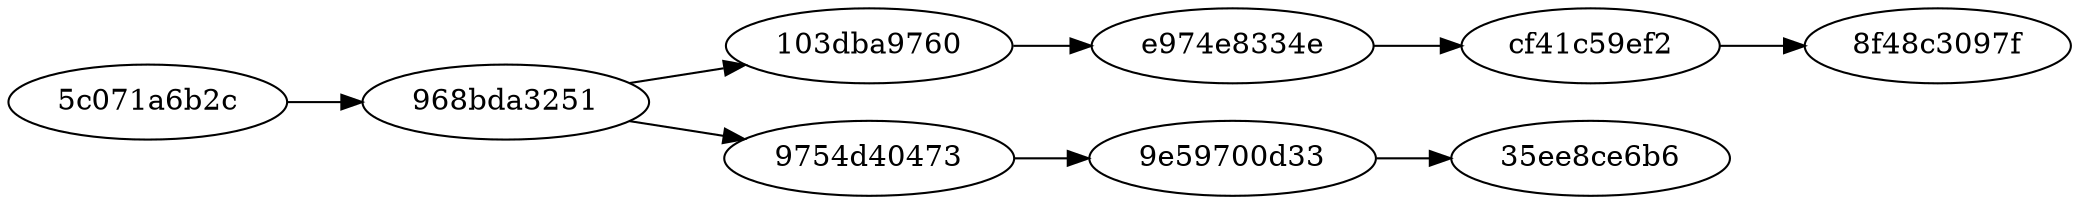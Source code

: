 digraph G
{
    rankdir=LR;
    "5c071a6b2c" -> "968bda3251"                                                 -> "103dba9760" -> "e974e8334e" -> "cf41c59ef2"                 -> "8f48c3097f";
                    "968bda3251" -> "9754d40473" -> "9e59700d33"                                                                 -> "35ee8ce6b6"                ;
}
